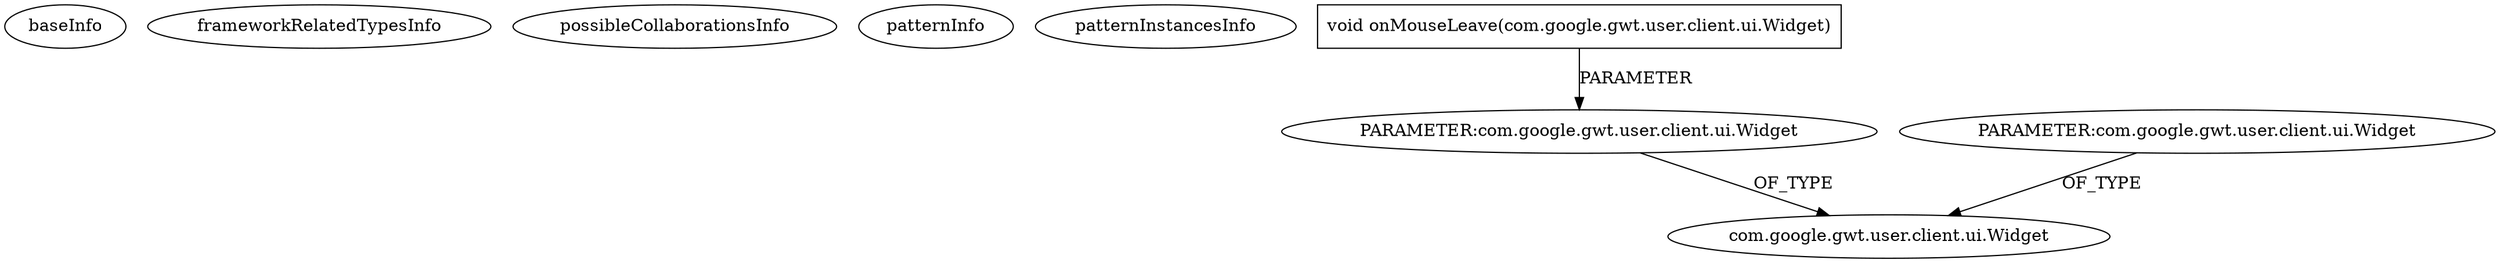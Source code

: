 digraph {
baseInfo[graphId=1961,category="pattern",isAnonymous=false,possibleRelation=false]
frameworkRelatedTypesInfo[]
possibleCollaborationsInfo[]
patternInfo[frequency=2.0,patternRootClient=null]
patternInstancesInfo[0="hmiguellima-ugat~/hmiguellima-ugat/ugat-master/src/org/ucp/gwt/widgets/TooltipMouseListener.java~TooltipMouseListener~2969",1="hmiguellima-ugat~/hmiguellima-ugat/ugat-master/src/org/ucp/gwt/widgets/TooltipMouseListener.java~void TooltipMouseListener(java.lang.String,java.lang.String)~2971"]
4[label="void onMouseLeave(com.google.gwt.user.client.ui.Widget)",vertexType="OVERRIDING_METHOD_DECLARATION",isFrameworkType=false,shape=box]
5[label="PARAMETER:com.google.gwt.user.client.ui.Widget",vertexType="PARAMETER_DECLARATION",isFrameworkType=false]
6[label="com.google.gwt.user.client.ui.Widget",vertexType="FRAMEWORK_CLASS_TYPE",isFrameworkType=false]
13[label="PARAMETER:com.google.gwt.user.client.ui.Widget",vertexType="PARAMETER_DECLARATION",isFrameworkType=false]
5->6[label="OF_TYPE"]
13->6[label="OF_TYPE"]
4->5[label="PARAMETER"]
}
